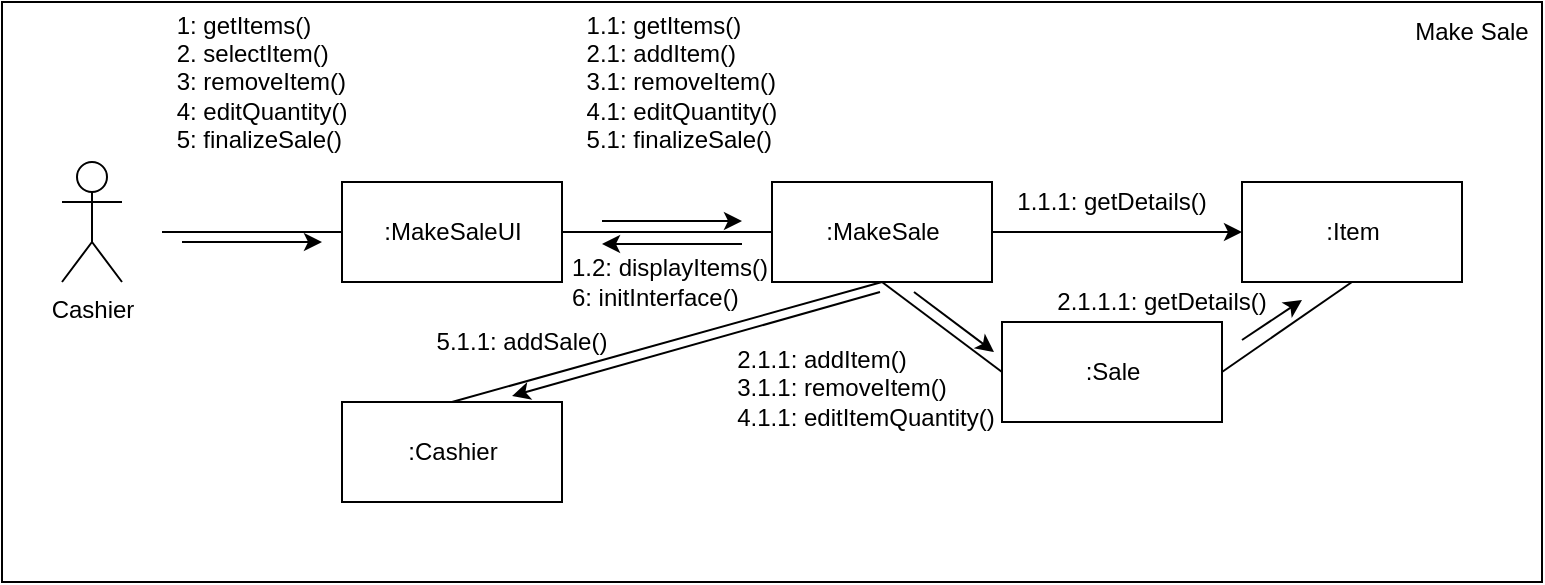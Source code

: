 <mxfile version="15.5.5" type="device"><diagram id="OFtGeiC-YKOwTHE3C96y" name="Page-1"><mxGraphModel dx="1185" dy="588" grid="1" gridSize="10" guides="1" tooltips="1" connect="1" arrows="1" fold="1" page="1" pageScale="1" pageWidth="850" pageHeight="1100" math="0" shadow="0"><root><mxCell id="0"/><mxCell id="1" parent="0"/><mxCell id="eyZYyn4wTyV-mgDVXW3h-28" value="" style="rounded=0;whiteSpace=wrap;html=1;align=left;fillColor=none;" vertex="1" parent="1"><mxGeometry x="40" y="60" width="770" height="290" as="geometry"/></mxCell><mxCell id="Rrv3iWaRuWZnXk85VIsl-1" value="Cashier" style="shape=umlActor;verticalLabelPosition=bottom;verticalAlign=top;html=1;" parent="1" vertex="1"><mxGeometry x="70" y="140" width="30" height="60" as="geometry"/></mxCell><mxCell id="Rrv3iWaRuWZnXk85VIsl-4" value=":MakeSaleUI" style="html=1;" parent="1" vertex="1"><mxGeometry x="210" y="150" width="110" height="50" as="geometry"/></mxCell><mxCell id="Rrv3iWaRuWZnXk85VIsl-5" value=":MakeSale" style="html=1;" parent="1" vertex="1"><mxGeometry x="425" y="150" width="110" height="50" as="geometry"/></mxCell><mxCell id="Rrv3iWaRuWZnXk85VIsl-6" value=":Cashier" style="html=1;" parent="1" vertex="1"><mxGeometry x="210" y="260" width="110" height="50" as="geometry"/></mxCell><mxCell id="Rrv3iWaRuWZnXk85VIsl-9" value=":Sale" style="html=1;" parent="1" vertex="1"><mxGeometry x="540" y="220" width="110" height="50" as="geometry"/></mxCell><mxCell id="Rrv3iWaRuWZnXk85VIsl-10" value=":Item" style="html=1;" parent="1" vertex="1"><mxGeometry x="660" y="150" width="110" height="50" as="geometry"/></mxCell><mxCell id="Rrv3iWaRuWZnXk85VIsl-12" value="" style="endArrow=none;html=1;rounded=0;entryX=0;entryY=0.5;entryDx=0;entryDy=0;" parent="1" target="Rrv3iWaRuWZnXk85VIsl-4" edge="1"><mxGeometry width="50" height="50" relative="1" as="geometry"><mxPoint x="120" y="175" as="sourcePoint"/><mxPoint x="410" y="310" as="targetPoint"/></mxGeometry></mxCell><mxCell id="Rrv3iWaRuWZnXk85VIsl-13" value="" style="endArrow=none;html=1;rounded=0;exitX=0;exitY=0.5;exitDx=0;exitDy=0;entryX=1;entryY=0.5;entryDx=0;entryDy=0;" parent="1" source="Rrv3iWaRuWZnXk85VIsl-5" target="Rrv3iWaRuWZnXk85VIsl-4" edge="1"><mxGeometry width="50" height="50" relative="1" as="geometry"><mxPoint x="120" y="180" as="sourcePoint"/><mxPoint x="350" y="200" as="targetPoint"/></mxGeometry></mxCell><mxCell id="Rrv3iWaRuWZnXk85VIsl-14" value="" style="endArrow=none;html=1;rounded=0;exitX=0.5;exitY=1;exitDx=0;exitDy=0;entryX=0.5;entryY=0;entryDx=0;entryDy=0;" parent="1" source="Rrv3iWaRuWZnXk85VIsl-5" target="Rrv3iWaRuWZnXk85VIsl-6" edge="1"><mxGeometry width="50" height="50" relative="1" as="geometry"><mxPoint x="435" y="185" as="sourcePoint"/><mxPoint x="330" y="185" as="targetPoint"/></mxGeometry></mxCell><mxCell id="Rrv3iWaRuWZnXk85VIsl-18" value="" style="endArrow=classic;html=1;rounded=0;" parent="1" edge="1"><mxGeometry width="50" height="50" relative="1" as="geometry"><mxPoint x="130" y="180" as="sourcePoint"/><mxPoint x="200" y="180" as="targetPoint"/></mxGeometry></mxCell><mxCell id="Rrv3iWaRuWZnXk85VIsl-19" value="" style="endArrow=classic;html=1;rounded=0;" parent="1" edge="1"><mxGeometry width="50" height="50" relative="1" as="geometry"><mxPoint x="340" y="169.5" as="sourcePoint"/><mxPoint x="410" y="169.5" as="targetPoint"/></mxGeometry></mxCell><mxCell id="Rrv3iWaRuWZnXk85VIsl-20" value="" style="endArrow=classic;html=1;rounded=0;" parent="1" edge="1"><mxGeometry width="50" height="50" relative="1" as="geometry"><mxPoint x="410" y="181" as="sourcePoint"/><mxPoint x="340" y="181" as="targetPoint"/></mxGeometry></mxCell><mxCell id="eyZYyn4wTyV-mgDVXW3h-1" value="" style="endArrow=none;html=1;rounded=0;entryX=0;entryY=0.5;entryDx=0;entryDy=0;" edge="1" parent="1" target="Rrv3iWaRuWZnXk85VIsl-9"><mxGeometry width="50" height="50" relative="1" as="geometry"><mxPoint x="480" y="200" as="sourcePoint"/><mxPoint x="490" y="310" as="targetPoint"/></mxGeometry></mxCell><mxCell id="eyZYyn4wTyV-mgDVXW3h-2" value="" style="endArrow=none;html=1;rounded=0;exitX=1;exitY=0.5;exitDx=0;exitDy=0;entryX=0.5;entryY=1;entryDx=0;entryDy=0;" edge="1" parent="1" source="Rrv3iWaRuWZnXk85VIsl-9" target="Rrv3iWaRuWZnXk85VIsl-10"><mxGeometry width="50" height="50" relative="1" as="geometry"><mxPoint x="490" y="210" as="sourcePoint"/><mxPoint x="690" y="210" as="targetPoint"/></mxGeometry></mxCell><mxCell id="eyZYyn4wTyV-mgDVXW3h-4" value="&lt;div style=&quot;text-align: left&quot;&gt;&lt;span&gt;1: getItems()&lt;/span&gt;&lt;br&gt;&lt;/div&gt;&lt;div style=&quot;text-align: left&quot;&gt;&lt;span&gt;2. selectItem()&lt;/span&gt;&lt;/div&gt;&lt;div style=&quot;text-align: left&quot;&gt;&lt;span&gt;3: removeItem()&lt;/span&gt;&lt;/div&gt;&lt;div style=&quot;text-align: left&quot;&gt;&lt;span&gt;4: editQuantity()&lt;/span&gt;&lt;/div&gt;&lt;div style=&quot;text-align: left&quot;&gt;&lt;span&gt;5: finalizeSale()&lt;/span&gt;&lt;/div&gt;" style="text;html=1;strokeColor=none;fillColor=none;align=center;verticalAlign=middle;whiteSpace=wrap;rounded=0;" vertex="1" parent="1"><mxGeometry x="80" y="70" width="180" height="60" as="geometry"/></mxCell><mxCell id="eyZYyn4wTyV-mgDVXW3h-6" value="&lt;div style=&quot;text-align: left&quot;&gt;&lt;span&gt;1.1: getItems()&lt;/span&gt;&lt;br&gt;&lt;/div&gt;&lt;div style=&quot;text-align: left&quot;&gt;&lt;span&gt;2.1: addItem()&lt;/span&gt;&lt;/div&gt;&lt;div style=&quot;text-align: left&quot;&gt;3.1: removeItem()&lt;/div&gt;&lt;div style=&quot;text-align: left&quot;&gt;4.1: editQuantity()&lt;/div&gt;&lt;div style=&quot;text-align: left&quot;&gt;5.1: finalizeSale()&lt;/div&gt;" style="text;html=1;strokeColor=none;fillColor=none;align=center;verticalAlign=middle;whiteSpace=wrap;rounded=0;" vertex="1" parent="1"><mxGeometry x="290" y="70" width="180" height="60" as="geometry"/></mxCell><mxCell id="eyZYyn4wTyV-mgDVXW3h-8" value="" style="endArrow=classic;html=1;rounded=0;" edge="1" parent="1"><mxGeometry width="50" height="50" relative="1" as="geometry"><mxPoint x="496" y="205" as="sourcePoint"/><mxPoint x="536" y="235" as="targetPoint"/></mxGeometry></mxCell><mxCell id="eyZYyn4wTyV-mgDVXW3h-9" value="&lt;div style=&quot;text-align: left&quot;&gt;2.1.1: addItem()&lt;/div&gt;&lt;div style=&quot;text-align: left&quot;&gt;3.1.1: removeItem()&lt;/div&gt;&lt;div style=&quot;text-align: left&quot;&gt;4.1.1: editItemQuantity()&lt;/div&gt;" style="text;html=1;strokeColor=none;fillColor=none;align=center;verticalAlign=middle;whiteSpace=wrap;rounded=0;" vertex="1" parent="1"><mxGeometry x="382" y="223" width="180" height="60" as="geometry"/></mxCell><mxCell id="eyZYyn4wTyV-mgDVXW3h-22" value="" style="endArrow=classic;html=1;rounded=0;" edge="1" parent="1"><mxGeometry width="50" height="50" relative="1" as="geometry"><mxPoint x="660" y="229" as="sourcePoint"/><mxPoint x="690" y="209" as="targetPoint"/></mxGeometry></mxCell><mxCell id="eyZYyn4wTyV-mgDVXW3h-23" value="&lt;div style=&quot;text-align: left&quot;&gt;2.1.1.1: getDetails()&lt;/div&gt;" style="text;html=1;strokeColor=none;fillColor=none;align=center;verticalAlign=middle;whiteSpace=wrap;rounded=0;" vertex="1" parent="1"><mxGeometry x="530" y="180" width="180" height="60" as="geometry"/></mxCell><mxCell id="eyZYyn4wTyV-mgDVXW3h-24" value="&lt;div style=&quot;text-align: left&quot;&gt;&lt;br&gt;&lt;/div&gt;&lt;div style=&quot;text-align: left&quot;&gt;1.2: displayItems()&lt;/div&gt;&lt;div style=&quot;text-align: left&quot;&gt;6: initInterface()&lt;/div&gt;" style="text;html=1;strokeColor=none;fillColor=none;align=center;verticalAlign=middle;whiteSpace=wrap;rounded=0;" vertex="1" parent="1"><mxGeometry x="284" y="163" width="180" height="60" as="geometry"/></mxCell><mxCell id="eyZYyn4wTyV-mgDVXW3h-25" value="" style="endArrow=classic;html=1;rounded=0;exitX=1;exitY=0.5;exitDx=0;exitDy=0;entryX=0;entryY=0.5;entryDx=0;entryDy=0;" edge="1" parent="1" source="Rrv3iWaRuWZnXk85VIsl-5" target="Rrv3iWaRuWZnXk85VIsl-10"><mxGeometry width="50" height="50" relative="1" as="geometry"><mxPoint x="608" y="346" as="sourcePoint"/><mxPoint x="716" y="206" as="targetPoint"/></mxGeometry></mxCell><mxCell id="eyZYyn4wTyV-mgDVXW3h-26" value="&lt;div style=&quot;text-align: left&quot;&gt;1.1.1: getDetails()&lt;/div&gt;" style="text;html=1;strokeColor=none;fillColor=none;align=center;verticalAlign=middle;whiteSpace=wrap;rounded=0;" vertex="1" parent="1"><mxGeometry x="505" y="130" width="180" height="60" as="geometry"/></mxCell><mxCell id="eyZYyn4wTyV-mgDVXW3h-27" value="&lt;div style=&quot;text-align: left&quot;&gt;5.1.1: addSale()&lt;/div&gt;" style="text;html=1;strokeColor=none;fillColor=none;align=center;verticalAlign=middle;whiteSpace=wrap;rounded=0;" vertex="1" parent="1"><mxGeometry x="210" y="200" width="180" height="60" as="geometry"/></mxCell><mxCell id="eyZYyn4wTyV-mgDVXW3h-29" value="Make Sale" style="text;html=1;strokeColor=none;fillColor=none;align=center;verticalAlign=middle;whiteSpace=wrap;rounded=0;" vertex="1" parent="1"><mxGeometry x="740" y="60" width="70" height="30" as="geometry"/></mxCell><mxCell id="eyZYyn4wTyV-mgDVXW3h-31" value="" style="endArrow=classic;html=1;rounded=0;exitX=1;exitY=0.75;exitDx=0;exitDy=0;entryX=0.389;entryY=1;entryDx=0;entryDy=0;entryPerimeter=0;" edge="1" parent="1"><mxGeometry width="50" height="50" relative="1" as="geometry"><mxPoint x="479" y="205" as="sourcePoint"/><mxPoint x="295.02" y="257" as="targetPoint"/></mxGeometry></mxCell></root></mxGraphModel></diagram></mxfile>